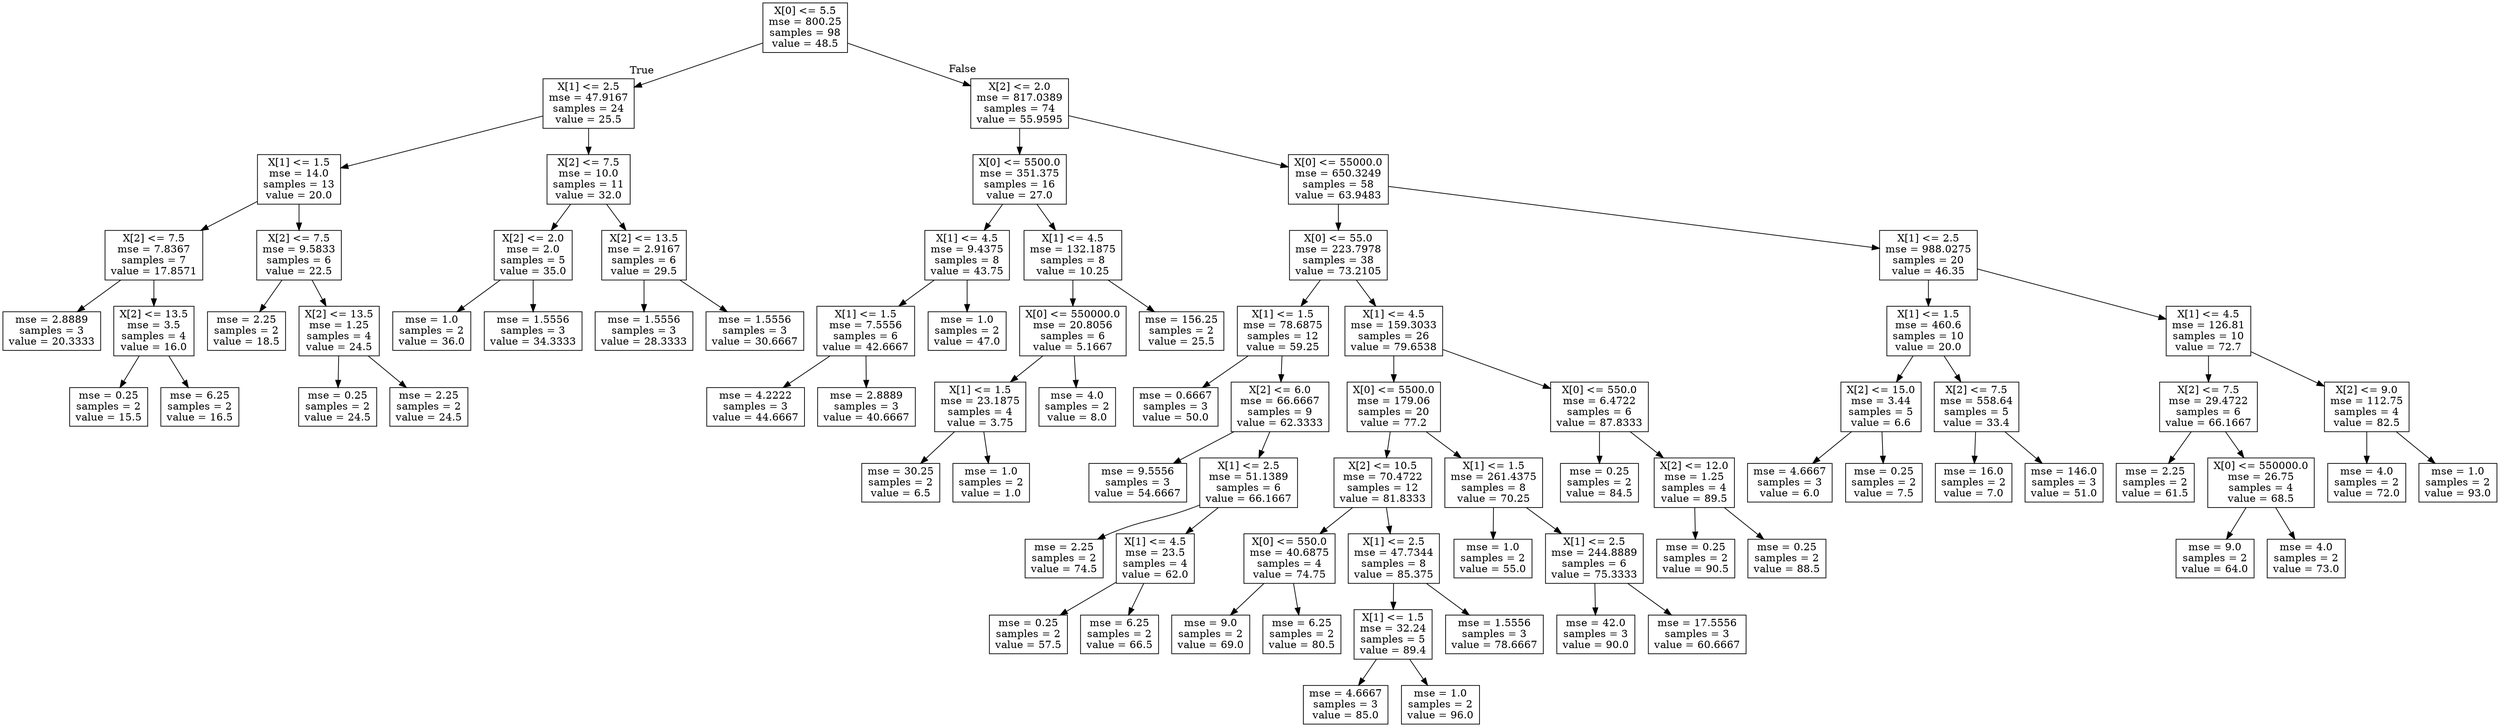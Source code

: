 digraph Tree {
node [shape=box] ;
0 [label="X[0] <= 5.5\nmse = 800.25\nsamples = 98\nvalue = 48.5"] ;
1 [label="X[1] <= 2.5\nmse = 47.9167\nsamples = 24\nvalue = 25.5"] ;
0 -> 1 [labeldistance=2.5, labelangle=45, headlabel="True"] ;
2 [label="X[1] <= 1.5\nmse = 14.0\nsamples = 13\nvalue = 20.0"] ;
1 -> 2 ;
3 [label="X[2] <= 7.5\nmse = 7.8367\nsamples = 7\nvalue = 17.8571"] ;
2 -> 3 ;
4 [label="mse = 2.8889\nsamples = 3\nvalue = 20.3333"] ;
3 -> 4 ;
5 [label="X[2] <= 13.5\nmse = 3.5\nsamples = 4\nvalue = 16.0"] ;
3 -> 5 ;
6 [label="mse = 0.25\nsamples = 2\nvalue = 15.5"] ;
5 -> 6 ;
7 [label="mse = 6.25\nsamples = 2\nvalue = 16.5"] ;
5 -> 7 ;
8 [label="X[2] <= 7.5\nmse = 9.5833\nsamples = 6\nvalue = 22.5"] ;
2 -> 8 ;
9 [label="mse = 2.25\nsamples = 2\nvalue = 18.5"] ;
8 -> 9 ;
10 [label="X[2] <= 13.5\nmse = 1.25\nsamples = 4\nvalue = 24.5"] ;
8 -> 10 ;
11 [label="mse = 0.25\nsamples = 2\nvalue = 24.5"] ;
10 -> 11 ;
12 [label="mse = 2.25\nsamples = 2\nvalue = 24.5"] ;
10 -> 12 ;
13 [label="X[2] <= 7.5\nmse = 10.0\nsamples = 11\nvalue = 32.0"] ;
1 -> 13 ;
14 [label="X[2] <= 2.0\nmse = 2.0\nsamples = 5\nvalue = 35.0"] ;
13 -> 14 ;
15 [label="mse = 1.0\nsamples = 2\nvalue = 36.0"] ;
14 -> 15 ;
16 [label="mse = 1.5556\nsamples = 3\nvalue = 34.3333"] ;
14 -> 16 ;
17 [label="X[2] <= 13.5\nmse = 2.9167\nsamples = 6\nvalue = 29.5"] ;
13 -> 17 ;
18 [label="mse = 1.5556\nsamples = 3\nvalue = 28.3333"] ;
17 -> 18 ;
19 [label="mse = 1.5556\nsamples = 3\nvalue = 30.6667"] ;
17 -> 19 ;
20 [label="X[2] <= 2.0\nmse = 817.0389\nsamples = 74\nvalue = 55.9595"] ;
0 -> 20 [labeldistance=2.5, labelangle=-45, headlabel="False"] ;
21 [label="X[0] <= 5500.0\nmse = 351.375\nsamples = 16\nvalue = 27.0"] ;
20 -> 21 ;
22 [label="X[1] <= 4.5\nmse = 9.4375\nsamples = 8\nvalue = 43.75"] ;
21 -> 22 ;
23 [label="X[1] <= 1.5\nmse = 7.5556\nsamples = 6\nvalue = 42.6667"] ;
22 -> 23 ;
24 [label="mse = 4.2222\nsamples = 3\nvalue = 44.6667"] ;
23 -> 24 ;
25 [label="mse = 2.8889\nsamples = 3\nvalue = 40.6667"] ;
23 -> 25 ;
26 [label="mse = 1.0\nsamples = 2\nvalue = 47.0"] ;
22 -> 26 ;
27 [label="X[1] <= 4.5\nmse = 132.1875\nsamples = 8\nvalue = 10.25"] ;
21 -> 27 ;
28 [label="X[0] <= 550000.0\nmse = 20.8056\nsamples = 6\nvalue = 5.1667"] ;
27 -> 28 ;
29 [label="X[1] <= 1.5\nmse = 23.1875\nsamples = 4\nvalue = 3.75"] ;
28 -> 29 ;
30 [label="mse = 30.25\nsamples = 2\nvalue = 6.5"] ;
29 -> 30 ;
31 [label="mse = 1.0\nsamples = 2\nvalue = 1.0"] ;
29 -> 31 ;
32 [label="mse = 4.0\nsamples = 2\nvalue = 8.0"] ;
28 -> 32 ;
33 [label="mse = 156.25\nsamples = 2\nvalue = 25.5"] ;
27 -> 33 ;
34 [label="X[0] <= 55000.0\nmse = 650.3249\nsamples = 58\nvalue = 63.9483"] ;
20 -> 34 ;
35 [label="X[0] <= 55.0\nmse = 223.7978\nsamples = 38\nvalue = 73.2105"] ;
34 -> 35 ;
36 [label="X[1] <= 1.5\nmse = 78.6875\nsamples = 12\nvalue = 59.25"] ;
35 -> 36 ;
37 [label="mse = 0.6667\nsamples = 3\nvalue = 50.0"] ;
36 -> 37 ;
38 [label="X[2] <= 6.0\nmse = 66.6667\nsamples = 9\nvalue = 62.3333"] ;
36 -> 38 ;
39 [label="mse = 9.5556\nsamples = 3\nvalue = 54.6667"] ;
38 -> 39 ;
40 [label="X[1] <= 2.5\nmse = 51.1389\nsamples = 6\nvalue = 66.1667"] ;
38 -> 40 ;
41 [label="mse = 2.25\nsamples = 2\nvalue = 74.5"] ;
40 -> 41 ;
42 [label="X[1] <= 4.5\nmse = 23.5\nsamples = 4\nvalue = 62.0"] ;
40 -> 42 ;
43 [label="mse = 0.25\nsamples = 2\nvalue = 57.5"] ;
42 -> 43 ;
44 [label="mse = 6.25\nsamples = 2\nvalue = 66.5"] ;
42 -> 44 ;
45 [label="X[1] <= 4.5\nmse = 159.3033\nsamples = 26\nvalue = 79.6538"] ;
35 -> 45 ;
46 [label="X[0] <= 5500.0\nmse = 179.06\nsamples = 20\nvalue = 77.2"] ;
45 -> 46 ;
47 [label="X[2] <= 10.5\nmse = 70.4722\nsamples = 12\nvalue = 81.8333"] ;
46 -> 47 ;
48 [label="X[0] <= 550.0\nmse = 40.6875\nsamples = 4\nvalue = 74.75"] ;
47 -> 48 ;
49 [label="mse = 9.0\nsamples = 2\nvalue = 69.0"] ;
48 -> 49 ;
50 [label="mse = 6.25\nsamples = 2\nvalue = 80.5"] ;
48 -> 50 ;
51 [label="X[1] <= 2.5\nmse = 47.7344\nsamples = 8\nvalue = 85.375"] ;
47 -> 51 ;
52 [label="X[1] <= 1.5\nmse = 32.24\nsamples = 5\nvalue = 89.4"] ;
51 -> 52 ;
53 [label="mse = 4.6667\nsamples = 3\nvalue = 85.0"] ;
52 -> 53 ;
54 [label="mse = 1.0\nsamples = 2\nvalue = 96.0"] ;
52 -> 54 ;
55 [label="mse = 1.5556\nsamples = 3\nvalue = 78.6667"] ;
51 -> 55 ;
56 [label="X[1] <= 1.5\nmse = 261.4375\nsamples = 8\nvalue = 70.25"] ;
46 -> 56 ;
57 [label="mse = 1.0\nsamples = 2\nvalue = 55.0"] ;
56 -> 57 ;
58 [label="X[1] <= 2.5\nmse = 244.8889\nsamples = 6\nvalue = 75.3333"] ;
56 -> 58 ;
59 [label="mse = 42.0\nsamples = 3\nvalue = 90.0"] ;
58 -> 59 ;
60 [label="mse = 17.5556\nsamples = 3\nvalue = 60.6667"] ;
58 -> 60 ;
61 [label="X[0] <= 550.0\nmse = 6.4722\nsamples = 6\nvalue = 87.8333"] ;
45 -> 61 ;
62 [label="mse = 0.25\nsamples = 2\nvalue = 84.5"] ;
61 -> 62 ;
63 [label="X[2] <= 12.0\nmse = 1.25\nsamples = 4\nvalue = 89.5"] ;
61 -> 63 ;
64 [label="mse = 0.25\nsamples = 2\nvalue = 90.5"] ;
63 -> 64 ;
65 [label="mse = 0.25\nsamples = 2\nvalue = 88.5"] ;
63 -> 65 ;
66 [label="X[1] <= 2.5\nmse = 988.0275\nsamples = 20\nvalue = 46.35"] ;
34 -> 66 ;
67 [label="X[1] <= 1.5\nmse = 460.6\nsamples = 10\nvalue = 20.0"] ;
66 -> 67 ;
68 [label="X[2] <= 15.0\nmse = 3.44\nsamples = 5\nvalue = 6.6"] ;
67 -> 68 ;
69 [label="mse = 4.6667\nsamples = 3\nvalue = 6.0"] ;
68 -> 69 ;
70 [label="mse = 0.25\nsamples = 2\nvalue = 7.5"] ;
68 -> 70 ;
71 [label="X[2] <= 7.5\nmse = 558.64\nsamples = 5\nvalue = 33.4"] ;
67 -> 71 ;
72 [label="mse = 16.0\nsamples = 2\nvalue = 7.0"] ;
71 -> 72 ;
73 [label="mse = 146.0\nsamples = 3\nvalue = 51.0"] ;
71 -> 73 ;
74 [label="X[1] <= 4.5\nmse = 126.81\nsamples = 10\nvalue = 72.7"] ;
66 -> 74 ;
75 [label="X[2] <= 7.5\nmse = 29.4722\nsamples = 6\nvalue = 66.1667"] ;
74 -> 75 ;
76 [label="mse = 2.25\nsamples = 2\nvalue = 61.5"] ;
75 -> 76 ;
77 [label="X[0] <= 550000.0\nmse = 26.75\nsamples = 4\nvalue = 68.5"] ;
75 -> 77 ;
78 [label="mse = 9.0\nsamples = 2\nvalue = 64.0"] ;
77 -> 78 ;
79 [label="mse = 4.0\nsamples = 2\nvalue = 73.0"] ;
77 -> 79 ;
80 [label="X[2] <= 9.0\nmse = 112.75\nsamples = 4\nvalue = 82.5"] ;
74 -> 80 ;
81 [label="mse = 4.0\nsamples = 2\nvalue = 72.0"] ;
80 -> 81 ;
82 [label="mse = 1.0\nsamples = 2\nvalue = 93.0"] ;
80 -> 82 ;
}